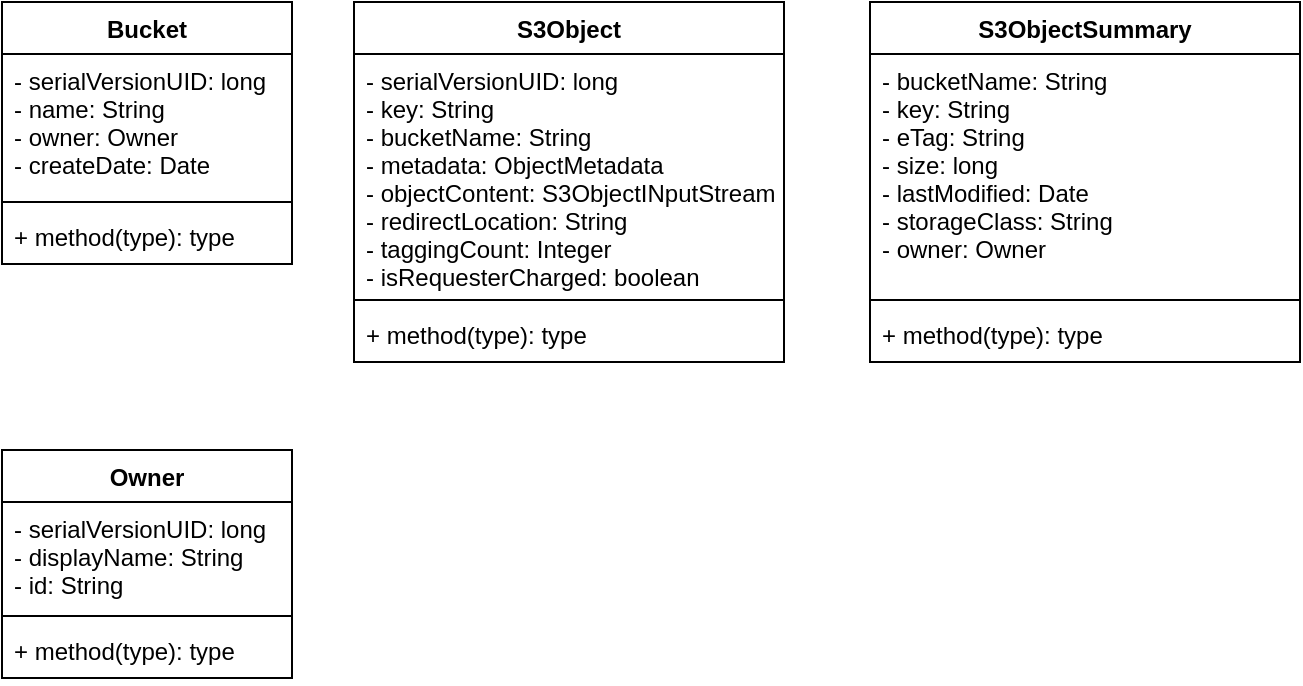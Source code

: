 <mxfile version="14.3.0" type="github">
  <diagram id="Mv6kmJkb6wF9CQ0TLChR" name="Page-1">
    <mxGraphModel dx="1452" dy="507" grid="0" gridSize="10" guides="1" tooltips="1" connect="1" arrows="1" fold="1" page="0" pageScale="1" pageWidth="827" pageHeight="1169" math="0" shadow="0">
      <root>
        <mxCell id="0" />
        <mxCell id="1" parent="0" />
        <mxCell id="nP_UXycicT72o9blLBmM-8" value="Bucket" style="swimlane;fontStyle=1;align=center;verticalAlign=top;childLayout=stackLayout;horizontal=1;startSize=26;horizontalStack=0;resizeParent=1;resizeParentMax=0;resizeLast=0;collapsible=1;marginBottom=0;" vertex="1" parent="1">
          <mxGeometry x="-31" y="129" width="145" height="131" as="geometry" />
        </mxCell>
        <mxCell id="nP_UXycicT72o9blLBmM-9" value="- serialVersionUID: long&#xa;- name: String&#xa;- owner: Owner&#xa;- createDate: Date" style="text;strokeColor=none;fillColor=none;align=left;verticalAlign=top;spacingLeft=4;spacingRight=4;overflow=hidden;rotatable=0;points=[[0,0.5],[1,0.5]];portConstraint=eastwest;" vertex="1" parent="nP_UXycicT72o9blLBmM-8">
          <mxGeometry y="26" width="145" height="70" as="geometry" />
        </mxCell>
        <mxCell id="nP_UXycicT72o9blLBmM-10" value="" style="line;strokeWidth=1;fillColor=none;align=left;verticalAlign=middle;spacingTop=-1;spacingLeft=3;spacingRight=3;rotatable=0;labelPosition=right;points=[];portConstraint=eastwest;" vertex="1" parent="nP_UXycicT72o9blLBmM-8">
          <mxGeometry y="96" width="145" height="8" as="geometry" />
        </mxCell>
        <mxCell id="nP_UXycicT72o9blLBmM-11" value="+ method(type): type" style="text;strokeColor=none;fillColor=none;align=left;verticalAlign=top;spacingLeft=4;spacingRight=4;overflow=hidden;rotatable=0;points=[[0,0.5],[1,0.5]];portConstraint=eastwest;" vertex="1" parent="nP_UXycicT72o9blLBmM-8">
          <mxGeometry y="104" width="145" height="27" as="geometry" />
        </mxCell>
        <mxCell id="nP_UXycicT72o9blLBmM-12" value="S3Object" style="swimlane;fontStyle=1;align=center;verticalAlign=top;childLayout=stackLayout;horizontal=1;startSize=26;horizontalStack=0;resizeParent=1;resizeParentMax=0;resizeLast=0;collapsible=1;marginBottom=0;" vertex="1" parent="1">
          <mxGeometry x="145" y="129" width="215" height="180" as="geometry" />
        </mxCell>
        <mxCell id="nP_UXycicT72o9blLBmM-13" value="- serialVersionUID: long&#xa;- key: String&#xa;- bucketName: String&#xa;- metadata: ObjectMetadata&#xa;- objectContent: S3ObjectINputStream&#xa;- redirectLocation: String&#xa;- taggingCount: Integer&#xa;- isRequesterCharged: boolean&#xa;" style="text;strokeColor=none;fillColor=none;align=left;verticalAlign=top;spacingLeft=4;spacingRight=4;overflow=hidden;rotatable=0;points=[[0,0.5],[1,0.5]];portConstraint=eastwest;" vertex="1" parent="nP_UXycicT72o9blLBmM-12">
          <mxGeometry y="26" width="215" height="119" as="geometry" />
        </mxCell>
        <mxCell id="nP_UXycicT72o9blLBmM-14" value="" style="line;strokeWidth=1;fillColor=none;align=left;verticalAlign=middle;spacingTop=-1;spacingLeft=3;spacingRight=3;rotatable=0;labelPosition=right;points=[];portConstraint=eastwest;" vertex="1" parent="nP_UXycicT72o9blLBmM-12">
          <mxGeometry y="145" width="215" height="8" as="geometry" />
        </mxCell>
        <mxCell id="nP_UXycicT72o9blLBmM-15" value="+ method(type): type" style="text;strokeColor=none;fillColor=none;align=left;verticalAlign=top;spacingLeft=4;spacingRight=4;overflow=hidden;rotatable=0;points=[[0,0.5],[1,0.5]];portConstraint=eastwest;" vertex="1" parent="nP_UXycicT72o9blLBmM-12">
          <mxGeometry y="153" width="215" height="27" as="geometry" />
        </mxCell>
        <mxCell id="nP_UXycicT72o9blLBmM-16" value="S3ObjectSummary" style="swimlane;fontStyle=1;align=center;verticalAlign=top;childLayout=stackLayout;horizontal=1;startSize=26;horizontalStack=0;resizeParent=1;resizeParentMax=0;resizeLast=0;collapsible=1;marginBottom=0;" vertex="1" parent="1">
          <mxGeometry x="403" y="129" width="215" height="180" as="geometry" />
        </mxCell>
        <mxCell id="nP_UXycicT72o9blLBmM-17" value="- bucketName: String&#xa;- key: String&#xa;- eTag: String&#xa;- size: long&#xa;- lastModified: Date&#xa;- storageClass: String&#xa;- owner: Owner&#xa;" style="text;strokeColor=none;fillColor=none;align=left;verticalAlign=top;spacingLeft=4;spacingRight=4;overflow=hidden;rotatable=0;points=[[0,0.5],[1,0.5]];portConstraint=eastwest;" vertex="1" parent="nP_UXycicT72o9blLBmM-16">
          <mxGeometry y="26" width="215" height="119" as="geometry" />
        </mxCell>
        <mxCell id="nP_UXycicT72o9blLBmM-18" value="" style="line;strokeWidth=1;fillColor=none;align=left;verticalAlign=middle;spacingTop=-1;spacingLeft=3;spacingRight=3;rotatable=0;labelPosition=right;points=[];portConstraint=eastwest;" vertex="1" parent="nP_UXycicT72o9blLBmM-16">
          <mxGeometry y="145" width="215" height="8" as="geometry" />
        </mxCell>
        <mxCell id="nP_UXycicT72o9blLBmM-19" value="+ method(type): type" style="text;strokeColor=none;fillColor=none;align=left;verticalAlign=top;spacingLeft=4;spacingRight=4;overflow=hidden;rotatable=0;points=[[0,0.5],[1,0.5]];portConstraint=eastwest;" vertex="1" parent="nP_UXycicT72o9blLBmM-16">
          <mxGeometry y="153" width="215" height="27" as="geometry" />
        </mxCell>
        <mxCell id="nP_UXycicT72o9blLBmM-20" value="Owner" style="swimlane;fontStyle=1;align=center;verticalAlign=top;childLayout=stackLayout;horizontal=1;startSize=26;horizontalStack=0;resizeParent=1;resizeParentMax=0;resizeLast=0;collapsible=1;marginBottom=0;" vertex="1" parent="1">
          <mxGeometry x="-31" y="353" width="145" height="114" as="geometry" />
        </mxCell>
        <mxCell id="nP_UXycicT72o9blLBmM-21" value="- serialVersionUID: long&#xa;- displayName: String&#xa;- id: String" style="text;strokeColor=none;fillColor=none;align=left;verticalAlign=top;spacingLeft=4;spacingRight=4;overflow=hidden;rotatable=0;points=[[0,0.5],[1,0.5]];portConstraint=eastwest;" vertex="1" parent="nP_UXycicT72o9blLBmM-20">
          <mxGeometry y="26" width="145" height="53" as="geometry" />
        </mxCell>
        <mxCell id="nP_UXycicT72o9blLBmM-22" value="" style="line;strokeWidth=1;fillColor=none;align=left;verticalAlign=middle;spacingTop=-1;spacingLeft=3;spacingRight=3;rotatable=0;labelPosition=right;points=[];portConstraint=eastwest;" vertex="1" parent="nP_UXycicT72o9blLBmM-20">
          <mxGeometry y="79" width="145" height="8" as="geometry" />
        </mxCell>
        <mxCell id="nP_UXycicT72o9blLBmM-23" value="+ method(type): type" style="text;strokeColor=none;fillColor=none;align=left;verticalAlign=top;spacingLeft=4;spacingRight=4;overflow=hidden;rotatable=0;points=[[0,0.5],[1,0.5]];portConstraint=eastwest;" vertex="1" parent="nP_UXycicT72o9blLBmM-20">
          <mxGeometry y="87" width="145" height="27" as="geometry" />
        </mxCell>
      </root>
    </mxGraphModel>
  </diagram>
</mxfile>
